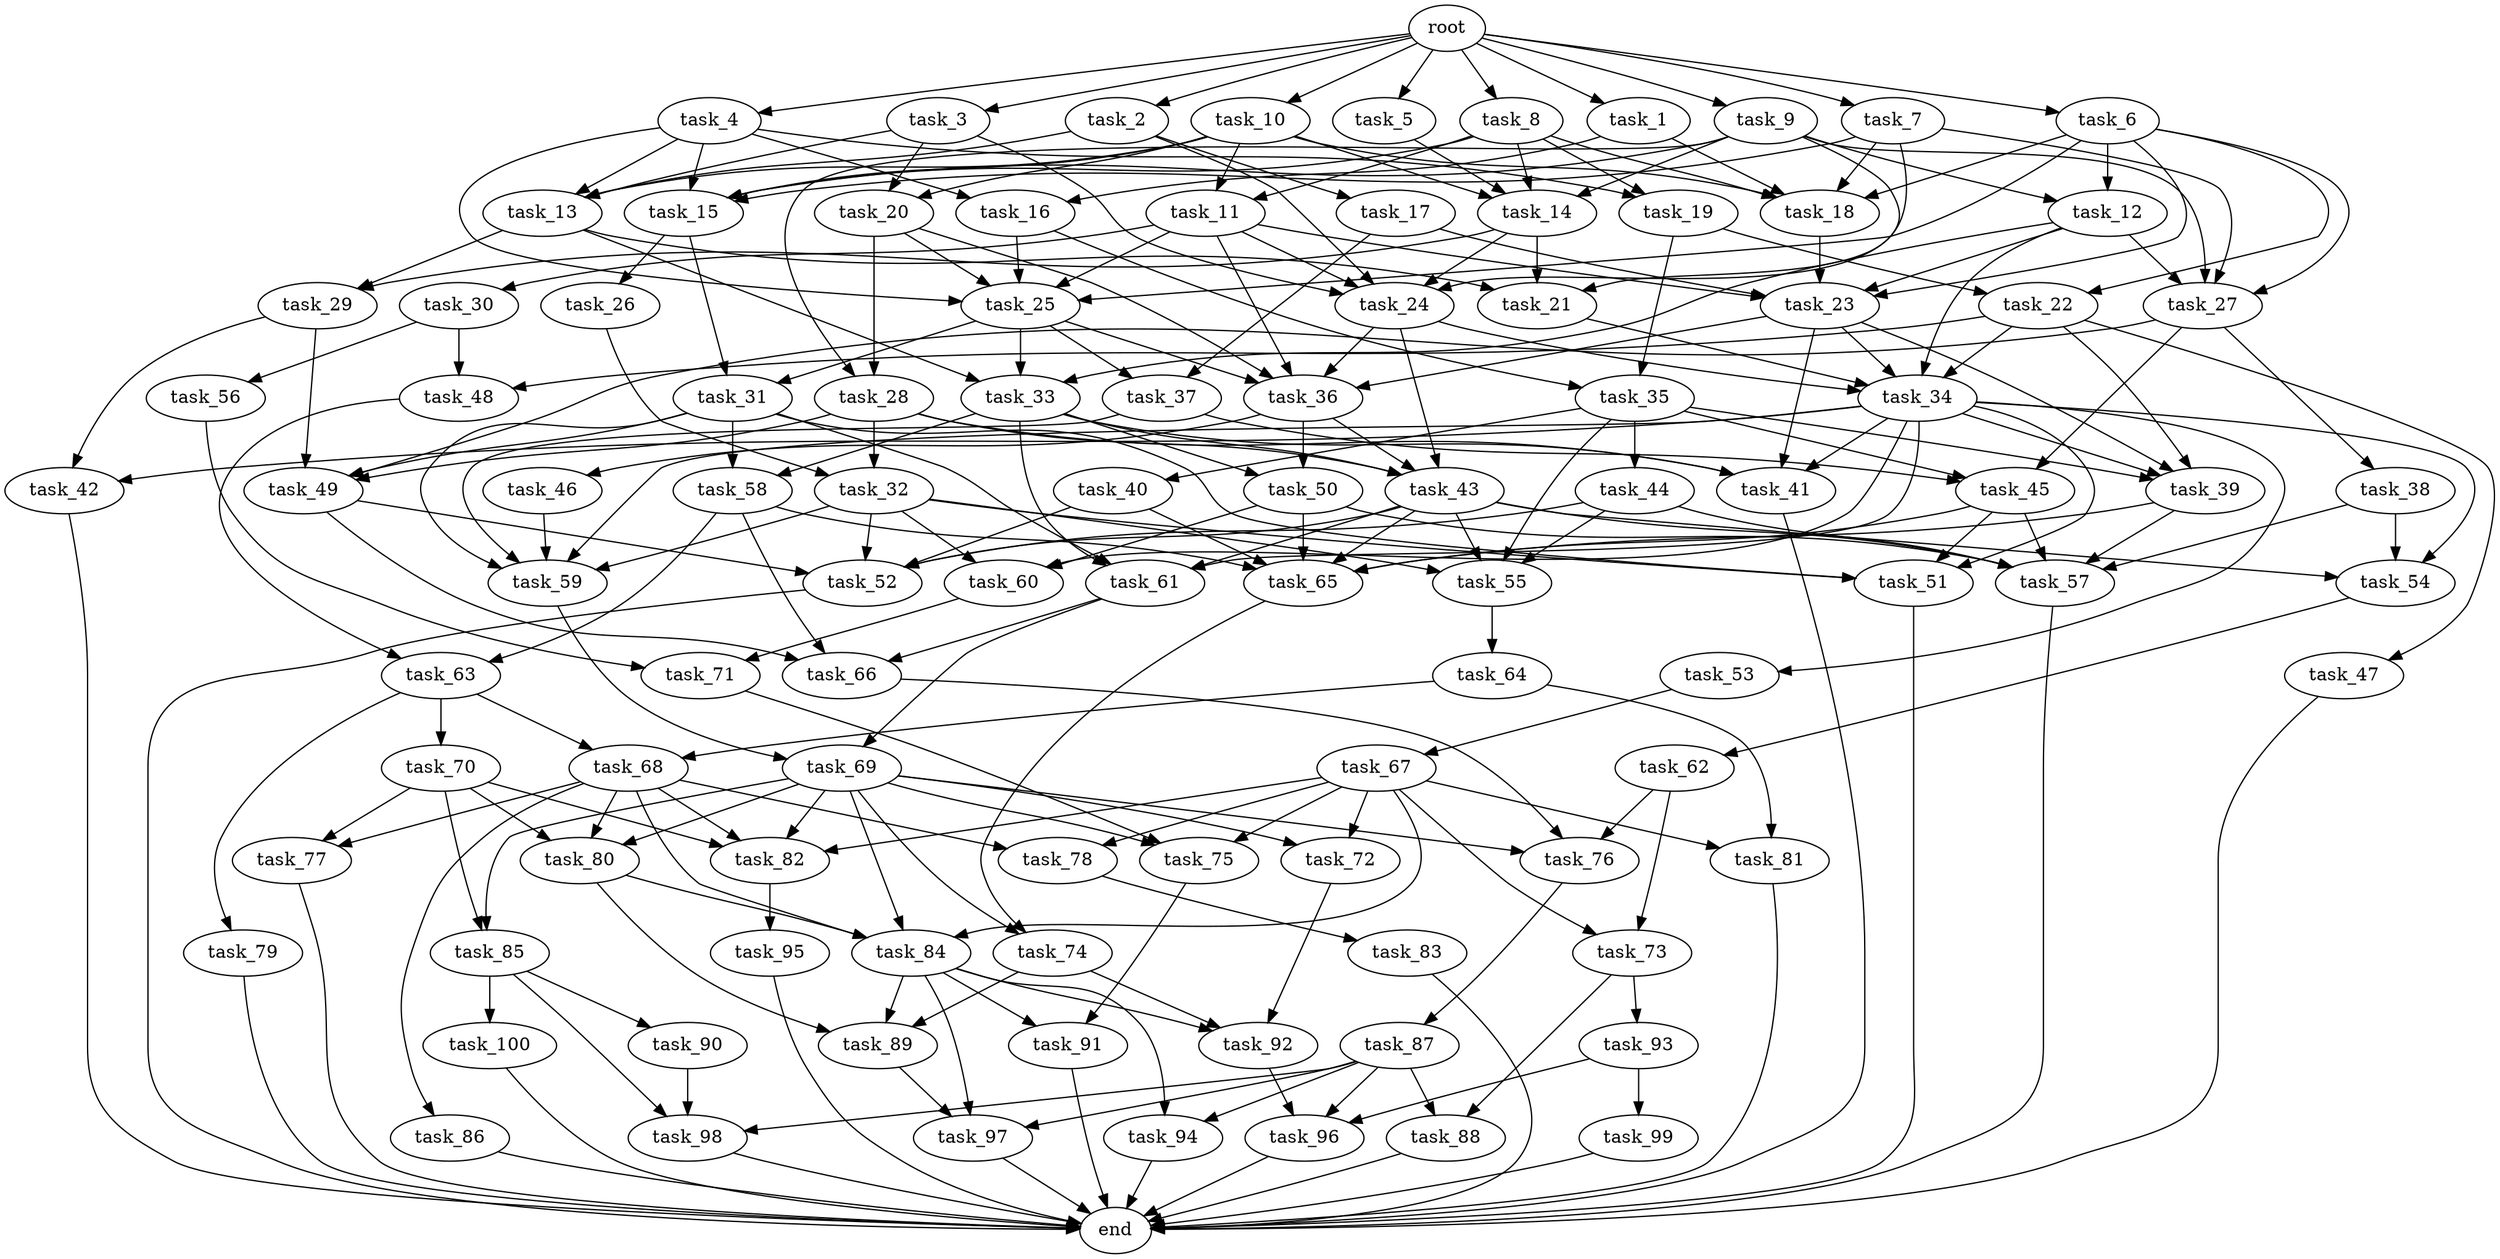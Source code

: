 digraph G {
  task_68 [size="8.931724e+11"];
  task_92 [size="8.441649e+11"];
  task_59 [size="6.257772e+11"];
  task_35 [size="3.549742e+11"];
  task_28 [size="1.104069e+11"];
  task_44 [size="1.041314e+11"];
  task_36 [size="5.224433e+11"];
  task_24 [size="7.146502e+11"];
  task_55 [size="2.160344e+11"];
  task_47 [size="1.205771e+11"];
  task_94 [size="4.732447e+11"];
  task_88 [size="7.506553e+11"];
  task_22 [size="6.284055e+11"];
  task_38 [size="2.314846e+11"];
  task_2 [size="4.639006e+11"];
  task_65 [size="8.808593e+11"];
  task_63 [size="3.418933e+11"];
  task_53 [size="4.588807e+11"];
  task_26 [size="3.521547e+11"];
  root [size="0.000000e+00"];
  task_85 [size="7.862724e+11"];
  task_66 [size="5.474249e+10"];
  task_9 [size="8.577939e+11"];
  task_41 [size="1.414199e+11"];
  task_4 [size="7.206875e+11"];
  task_19 [size="2.812608e+10"];
  task_50 [size="6.878207e+11"];
  task_48 [size="9.871957e+11"];
  task_31 [size="6.456511e+11"];
  task_77 [size="2.388220e+11"];
  task_74 [size="3.869909e+11"];
  task_46 [size="9.462516e+11"];
  task_37 [size="1.235460e+11"];
  task_73 [size="7.233432e+11"];
  task_49 [size="3.802181e+11"];
  task_79 [size="8.622651e+11"];
  task_71 [size="7.113880e+11"];
  task_23 [size="9.395987e+11"];
  task_42 [size="6.766558e+11"];
  task_25 [size="7.799748e+11"];
  task_96 [size="6.927250e+11"];
  task_18 [size="1.030698e+11"];
  task_1 [size="7.994035e+11"];
  task_89 [size="9.601573e+11"];
  task_10 [size="7.715427e+11"];
  task_6 [size="8.215673e+11"];
  task_67 [size="5.554419e+11"];
  task_58 [size="1.454701e+11"];
  task_98 [size="2.528880e+11"];
  task_83 [size="3.587168e+11"];
  task_30 [size="5.035030e+11"];
  task_99 [size="8.474332e+11"];
  task_76 [size="8.543749e+11"];
  task_29 [size="4.808028e+11"];
  task_62 [size="6.255851e+11"];
  task_81 [size="8.724094e+11"];
  task_14 [size="5.059987e+11"];
  task_45 [size="8.412965e+11"];
  task_12 [size="2.233406e+11"];
  task_75 [size="5.437696e+11"];
  task_13 [size="1.830671e+11"];
  task_52 [size="8.549240e+11"];
  task_15 [size="6.445555e+11"];
  task_84 [size="4.855156e+11"];
  task_97 [size="5.189905e+11"];
  task_93 [size="6.776239e+11"];
  task_16 [size="1.433704e+11"];
  task_43 [size="5.269784e+11"];
  task_17 [size="2.346683e+11"];
  task_60 [size="5.775221e+11"];
  task_91 [size="9.080085e+11"];
  task_27 [size="9.790117e+11"];
  end [size="0.000000e+00"];
  task_34 [size="4.084331e+11"];
  task_57 [size="2.012331e+11"];
  task_3 [size="8.477353e+11"];
  task_39 [size="3.197382e+11"];
  task_56 [size="6.807628e+11"];
  task_21 [size="6.951196e+11"];
  task_90 [size="1.722861e+11"];
  task_32 [size="1.118048e+11"];
  task_20 [size="6.535927e+11"];
  task_64 [size="9.458245e+10"];
  task_7 [size="3.650602e+11"];
  task_8 [size="5.219759e+09"];
  task_51 [size="1.241100e+11"];
  task_86 [size="8.413224e+11"];
  task_72 [size="1.399213e+11"];
  task_40 [size="8.659912e+11"];
  task_80 [size="5.041242e+11"];
  task_82 [size="4.688979e+11"];
  task_5 [size="6.534207e+11"];
  task_78 [size="3.350234e+10"];
  task_95 [size="5.502989e+11"];
  task_87 [size="7.894314e+11"];
  task_61 [size="7.173137e+11"];
  task_70 [size="4.527515e+11"];
  task_54 [size="5.878801e+11"];
  task_11 [size="4.342064e+11"];
  task_100 [size="1.780096e+11"];
  task_69 [size="3.339745e+11"];
  task_33 [size="2.933942e+11"];

  task_68 -> task_78 [size="1.675117e+07"];
  task_68 -> task_86 [size="8.413224e+08"];
  task_68 -> task_77 [size="1.194110e+08"];
  task_68 -> task_80 [size="1.680414e+08"];
  task_68 -> task_82 [size="1.172245e+08"];
  task_68 -> task_84 [size="1.213789e+08"];
  task_92 -> task_96 [size="2.309083e+08"];
  task_59 -> task_69 [size="1.669873e+08"];
  task_35 -> task_44 [size="1.041314e+08"];
  task_35 -> task_39 [size="7.993455e+07"];
  task_35 -> task_45 [size="2.804322e+08"];
  task_35 -> task_55 [size="5.400860e+07"];
  task_35 -> task_40 [size="8.659912e+08"];
  task_28 -> task_49 [size="9.505452e+07"];
  task_28 -> task_32 [size="5.590239e+07"];
  task_28 -> task_41 [size="3.535498e+07"];
  task_28 -> task_43 [size="1.317446e+08"];
  task_44 -> task_52 [size="1.709848e+08"];
  task_44 -> task_55 [size="5.400860e+07"];
  task_44 -> task_57 [size="3.353885e+07"];
  task_36 -> task_50 [size="3.439103e+08"];
  task_36 -> task_46 [size="9.462516e+08"];
  task_36 -> task_43 [size="1.317446e+08"];
  task_24 -> task_36 [size="1.044887e+08"];
  task_24 -> task_34 [size="8.168661e+07"];
  task_24 -> task_43 [size="1.317446e+08"];
  task_55 -> task_64 [size="9.458245e+07"];
  task_47 -> end [size="1.000000e-12"];
  task_94 -> end [size="1.000000e-12"];
  task_88 -> end [size="1.000000e-12"];
  task_22 -> task_39 [size="7.993455e+07"];
  task_22 -> task_48 [size="4.935978e+08"];
  task_22 -> task_34 [size="8.168661e+07"];
  task_22 -> task_47 [size="1.205771e+08"];
  task_38 -> task_54 [size="1.959600e+08"];
  task_38 -> task_57 [size="3.353885e+07"];
  task_2 -> task_17 [size="2.346683e+08"];
  task_2 -> task_13 [size="4.576679e+07"];
  task_2 -> task_24 [size="1.429300e+08"];
  task_65 -> task_74 [size="1.934954e+08"];
  task_63 -> task_70 [size="4.527515e+08"];
  task_63 -> task_68 [size="4.465862e+08"];
  task_63 -> task_79 [size="8.622651e+08"];
  task_53 -> task_67 [size="5.554419e+08"];
  task_26 -> task_32 [size="5.590239e+07"];
  root -> task_3 [size="1.000000e-12"];
  root -> task_8 [size="1.000000e-12"];
  root -> task_9 [size="1.000000e-12"];
  root -> task_2 [size="1.000000e-12"];
  root -> task_1 [size="1.000000e-12"];
  root -> task_4 [size="1.000000e-12"];
  root -> task_10 [size="1.000000e-12"];
  root -> task_6 [size="1.000000e-12"];
  root -> task_5 [size="1.000000e-12"];
  root -> task_7 [size="1.000000e-12"];
  task_85 -> task_90 [size="1.722861e+08"];
  task_85 -> task_100 [size="1.780096e+08"];
  task_85 -> task_98 [size="8.429600e+07"];
  task_66 -> task_76 [size="2.847916e+08"];
  task_9 -> task_15 [size="1.289111e+08"];
  task_9 -> task_21 [size="2.317065e+08"];
  task_9 -> task_14 [size="1.264997e+08"];
  task_9 -> task_12 [size="1.116703e+08"];
  task_9 -> task_28 [size="5.520344e+07"];
  task_9 -> task_27 [size="2.447529e+08"];
  task_41 -> end [size="1.000000e-12"];
  task_4 -> task_25 [size="1.559950e+08"];
  task_4 -> task_15 [size="1.289111e+08"];
  task_4 -> task_13 [size="4.576679e+07"];
  task_4 -> task_19 [size="1.406304e+07"];
  task_4 -> task_16 [size="7.168521e+07"];
  task_19 -> task_22 [size="3.142027e+08"];
  task_19 -> task_35 [size="1.774871e+08"];
  task_50 -> task_65 [size="1.468099e+08"];
  task_50 -> task_60 [size="1.925074e+08"];
  task_50 -> task_57 [size="3.353885e+07"];
  task_48 -> task_63 [size="1.709467e+08"];
  task_31 -> task_49 [size="9.505452e+07"];
  task_31 -> task_51 [size="3.102751e+07"];
  task_31 -> task_58 [size="7.273504e+07"];
  task_31 -> task_61 [size="1.793284e+08"];
  task_31 -> task_59 [size="1.251554e+08"];
  task_77 -> end [size="1.000000e-12"];
  task_74 -> task_89 [size="3.200524e+08"];
  task_74 -> task_92 [size="2.813883e+08"];
  task_46 -> task_59 [size="1.251554e+08"];
  task_37 -> task_45 [size="2.804322e+08"];
  task_37 -> task_59 [size="1.251554e+08"];
  task_73 -> task_88 [size="3.753277e+08"];
  task_73 -> task_93 [size="6.776239e+08"];
  task_49 -> task_52 [size="1.709848e+08"];
  task_49 -> task_66 [size="1.824750e+07"];
  task_79 -> end [size="1.000000e-12"];
  task_71 -> task_75 [size="1.812565e+08"];
  task_23 -> task_39 [size="7.993455e+07"];
  task_23 -> task_34 [size="8.168661e+07"];
  task_23 -> task_41 [size="3.535498e+07"];
  task_23 -> task_36 [size="1.044887e+08"];
  task_42 -> end [size="1.000000e-12"];
  task_25 -> task_37 [size="6.177300e+07"];
  task_25 -> task_36 [size="1.044887e+08"];
  task_25 -> task_31 [size="3.228256e+08"];
  task_25 -> task_33 [size="9.779806e+07"];
  task_96 -> end [size="1.000000e-12"];
  task_18 -> task_23 [size="1.879197e+08"];
  task_1 -> task_16 [size="7.168521e+07"];
  task_1 -> task_18 [size="2.061397e+07"];
  task_89 -> task_97 [size="1.729968e+08"];
  task_10 -> task_15 [size="1.289111e+08"];
  task_10 -> task_20 [size="3.267963e+08"];
  task_10 -> task_18 [size="2.061397e+07"];
  task_10 -> task_14 [size="1.264997e+08"];
  task_10 -> task_13 [size="4.576679e+07"];
  task_10 -> task_11 [size="2.171032e+08"];
  task_6 -> task_25 [size="1.559950e+08"];
  task_6 -> task_18 [size="2.061397e+07"];
  task_6 -> task_12 [size="1.116703e+08"];
  task_6 -> task_23 [size="1.879197e+08"];
  task_6 -> task_22 [size="3.142027e+08"];
  task_6 -> task_27 [size="2.447529e+08"];
  task_67 -> task_78 [size="1.675117e+07"];
  task_67 -> task_72 [size="6.996066e+07"];
  task_67 -> task_75 [size="1.812565e+08"];
  task_67 -> task_73 [size="3.616716e+08"];
  task_67 -> task_82 [size="1.172245e+08"];
  task_67 -> task_84 [size="1.213789e+08"];
  task_67 -> task_81 [size="4.362047e+08"];
  task_58 -> task_66 [size="1.824750e+07"];
  task_58 -> task_65 [size="1.468099e+08"];
  task_58 -> task_63 [size="1.709467e+08"];
  task_98 -> end [size="1.000000e-12"];
  task_83 -> end [size="1.000000e-12"];
  task_30 -> task_56 [size="6.807628e+08"];
  task_30 -> task_48 [size="4.935978e+08"];
  task_99 -> end [size="1.000000e-12"];
  task_76 -> task_87 [size="7.894314e+08"];
  task_29 -> task_49 [size="9.505452e+07"];
  task_29 -> task_42 [size="3.383279e+08"];
  task_62 -> task_73 [size="3.616716e+08"];
  task_62 -> task_76 [size="2.847916e+08"];
  task_81 -> end [size="1.000000e-12"];
  task_14 -> task_21 [size="2.317065e+08"];
  task_14 -> task_24 [size="1.429300e+08"];
  task_14 -> task_29 [size="2.404014e+08"];
  task_45 -> task_51 [size="3.102751e+07"];
  task_45 -> task_65 [size="1.468099e+08"];
  task_45 -> task_57 [size="3.353885e+07"];
  task_12 -> task_27 [size="2.447529e+08"];
  task_12 -> task_23 [size="1.879197e+08"];
  task_12 -> task_34 [size="8.168661e+07"];
  task_12 -> task_33 [size="9.779806e+07"];
  task_75 -> task_91 [size="4.540043e+08"];
  task_13 -> task_29 [size="2.404014e+08"];
  task_13 -> task_21 [size="2.317065e+08"];
  task_13 -> task_33 [size="9.779806e+07"];
  task_52 -> end [size="1.000000e-12"];
  task_15 -> task_31 [size="3.228256e+08"];
  task_15 -> task_26 [size="3.521547e+08"];
  task_84 -> task_89 [size="3.200524e+08"];
  task_84 -> task_91 [size="4.540043e+08"];
  task_84 -> task_97 [size="1.729968e+08"];
  task_84 -> task_92 [size="2.813883e+08"];
  task_84 -> task_94 [size="2.366223e+08"];
  task_97 -> end [size="1.000000e-12"];
  task_93 -> task_96 [size="2.309083e+08"];
  task_93 -> task_99 [size="8.474332e+08"];
  task_16 -> task_25 [size="1.559950e+08"];
  task_16 -> task_35 [size="1.774871e+08"];
  task_43 -> task_52 [size="1.709848e+08"];
  task_43 -> task_65 [size="1.468099e+08"];
  task_43 -> task_55 [size="5.400860e+07"];
  task_43 -> task_54 [size="1.959600e+08"];
  task_43 -> task_61 [size="1.793284e+08"];
  task_43 -> task_57 [size="3.353885e+07"];
  task_17 -> task_23 [size="1.879197e+08"];
  task_17 -> task_37 [size="6.177300e+07"];
  task_60 -> task_71 [size="3.556940e+08"];
  task_91 -> end [size="1.000000e-12"];
  task_27 -> task_45 [size="2.804322e+08"];
  task_27 -> task_49 [size="9.505452e+07"];
  task_27 -> task_38 [size="2.314846e+08"];
  task_34 -> task_39 [size="7.993455e+07"];
  task_34 -> task_41 [size="3.535498e+07"];
  task_34 -> task_53 [size="4.588807e+08"];
  task_34 -> task_51 [size="3.102751e+07"];
  task_34 -> task_59 [size="1.251554e+08"];
  task_34 -> task_54 [size="1.959600e+08"];
  task_34 -> task_61 [size="1.793284e+08"];
  task_34 -> task_60 [size="1.925074e+08"];
  task_34 -> task_42 [size="3.383279e+08"];
  task_57 -> end [size="1.000000e-12"];
  task_3 -> task_13 [size="4.576679e+07"];
  task_3 -> task_24 [size="1.429300e+08"];
  task_3 -> task_20 [size="3.267963e+08"];
  task_39 -> task_65 [size="1.468099e+08"];
  task_39 -> task_57 [size="3.353885e+07"];
  task_56 -> task_71 [size="3.556940e+08"];
  task_21 -> task_34 [size="8.168661e+07"];
  task_90 -> task_98 [size="8.429600e+07"];
  task_32 -> task_51 [size="3.102751e+07"];
  task_32 -> task_52 [size="1.709848e+08"];
  task_32 -> task_55 [size="5.400860e+07"];
  task_32 -> task_60 [size="1.925074e+08"];
  task_32 -> task_59 [size="1.251554e+08"];
  task_20 -> task_25 [size="1.559950e+08"];
  task_20 -> task_28 [size="5.520344e+07"];
  task_20 -> task_36 [size="1.044887e+08"];
  task_64 -> task_68 [size="4.465862e+08"];
  task_64 -> task_81 [size="4.362047e+08"];
  task_7 -> task_15 [size="1.289111e+08"];
  task_7 -> task_27 [size="2.447529e+08"];
  task_7 -> task_24 [size="1.429300e+08"];
  task_7 -> task_18 [size="2.061397e+07"];
  task_8 -> task_15 [size="1.289111e+08"];
  task_8 -> task_14 [size="1.264997e+08"];
  task_8 -> task_11 [size="2.171032e+08"];
  task_8 -> task_19 [size="1.406304e+07"];
  task_8 -> task_18 [size="2.061397e+07"];
  task_51 -> end [size="1.000000e-12"];
  task_86 -> end [size="1.000000e-12"];
  task_72 -> task_92 [size="2.813883e+08"];
  task_40 -> task_52 [size="1.709848e+08"];
  task_40 -> task_65 [size="1.468099e+08"];
  task_80 -> task_89 [size="3.200524e+08"];
  task_80 -> task_84 [size="1.213789e+08"];
  task_82 -> task_95 [size="5.502989e+08"];
  task_5 -> task_14 [size="1.264997e+08"];
  task_78 -> task_83 [size="3.587168e+08"];
  task_95 -> end [size="1.000000e-12"];
  task_87 -> task_88 [size="3.753277e+08"];
  task_87 -> task_94 [size="2.366223e+08"];
  task_87 -> task_96 [size="2.309083e+08"];
  task_87 -> task_97 [size="1.729968e+08"];
  task_87 -> task_98 [size="8.429600e+07"];
  task_61 -> task_66 [size="1.824750e+07"];
  task_61 -> task_69 [size="1.669873e+08"];
  task_70 -> task_77 [size="1.194110e+08"];
  task_70 -> task_80 [size="1.680414e+08"];
  task_70 -> task_82 [size="1.172245e+08"];
  task_70 -> task_85 [size="3.931362e+08"];
  task_54 -> task_62 [size="6.255851e+08"];
  task_11 -> task_25 [size="1.559950e+08"];
  task_11 -> task_30 [size="5.035030e+08"];
  task_11 -> task_36 [size="1.044887e+08"];
  task_11 -> task_24 [size="1.429300e+08"];
  task_11 -> task_23 [size="1.879197e+08"];
  task_100 -> end [size="1.000000e-12"];
  task_69 -> task_75 [size="1.812565e+08"];
  task_69 -> task_72 [size="6.996066e+07"];
  task_69 -> task_74 [size="1.934954e+08"];
  task_69 -> task_80 [size="1.680414e+08"];
  task_69 -> task_82 [size="1.172245e+08"];
  task_69 -> task_84 [size="1.213789e+08"];
  task_69 -> task_76 [size="2.847916e+08"];
  task_69 -> task_85 [size="3.931362e+08"];
  task_33 -> task_43 [size="1.317446e+08"];
  task_33 -> task_58 [size="7.273504e+07"];
  task_33 -> task_61 [size="1.793284e+08"];
  task_33 -> task_41 [size="3.535498e+07"];
  task_33 -> task_50 [size="3.439103e+08"];
}

